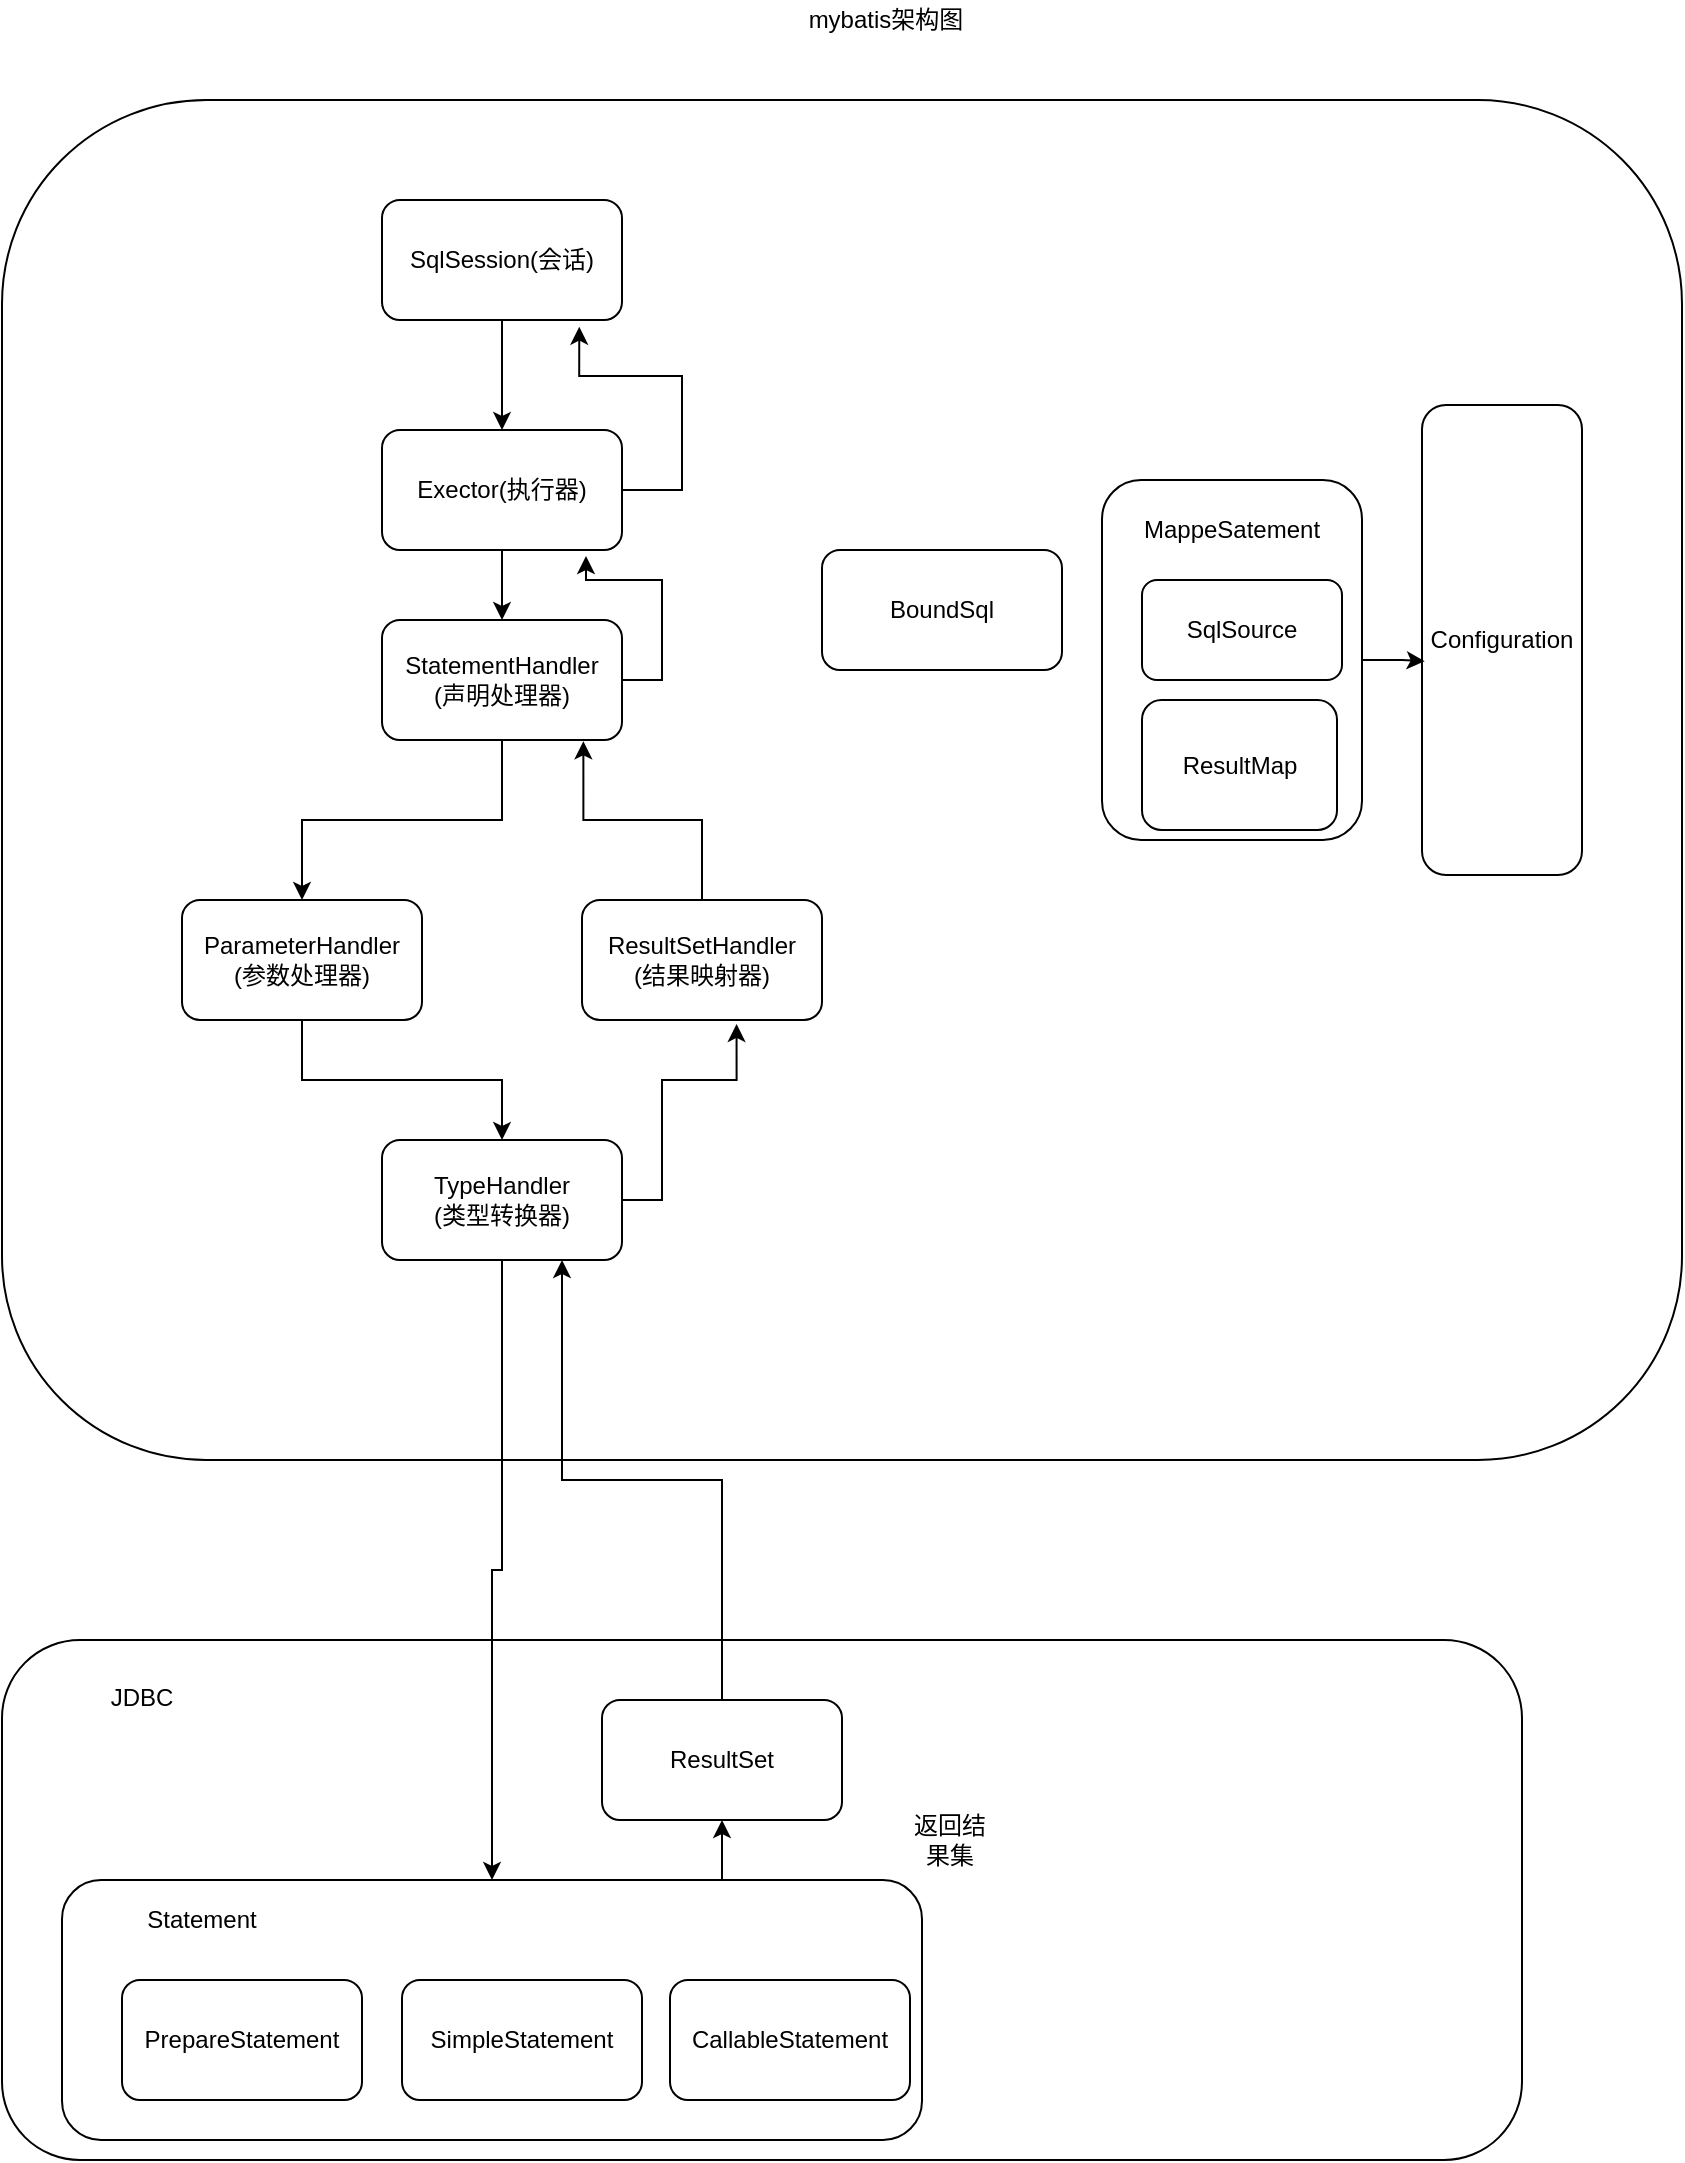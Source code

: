 <mxfile version="13.7.3" type="device"><diagram id="B8-XM88KcGqmaIFSh2E9" name="mybatis层次结构"><mxGraphModel dx="782" dy="497" grid="1" gridSize="10" guides="1" tooltips="1" connect="1" arrows="1" fold="1" page="1" pageScale="1" pageWidth="827" pageHeight="1169" math="0" shadow="0"><root><mxCell id="0"/><mxCell id="1" parent="0"/><mxCell id="J8ddWAYjF3sSBhXxfMiQ-1" value="" style="rounded=1;whiteSpace=wrap;html=1;" vertex="1" parent="1"><mxGeometry x="20" y="380" width="840" height="680" as="geometry"/></mxCell><mxCell id="J8ddWAYjF3sSBhXxfMiQ-2" value="" style="rounded=1;whiteSpace=wrap;html=1;" vertex="1" parent="1"><mxGeometry x="20" y="1150" width="760" height="260" as="geometry"/></mxCell><mxCell id="J8ddWAYjF3sSBhXxfMiQ-3" value="mybatis架构图" style="text;html=1;strokeColor=none;fillColor=none;align=center;verticalAlign=middle;whiteSpace=wrap;rounded=0;" vertex="1" parent="1"><mxGeometry x="394" y="330" width="136" height="20" as="geometry"/></mxCell><mxCell id="J8ddWAYjF3sSBhXxfMiQ-13" style="edgeStyle=orthogonalEdgeStyle;rounded=0;orthogonalLoop=1;jettySize=auto;html=1;entryX=0.5;entryY=0;entryDx=0;entryDy=0;" edge="1" parent="1" source="J8ddWAYjF3sSBhXxfMiQ-4" target="J8ddWAYjF3sSBhXxfMiQ-6"><mxGeometry relative="1" as="geometry"/></mxCell><mxCell id="J8ddWAYjF3sSBhXxfMiQ-4" value="SqlSession(会话)" style="rounded=1;whiteSpace=wrap;html=1;" vertex="1" parent="1"><mxGeometry x="210" y="430" width="120" height="60" as="geometry"/></mxCell><mxCell id="J8ddWAYjF3sSBhXxfMiQ-21" style="edgeStyle=orthogonalEdgeStyle;rounded=0;orthogonalLoop=1;jettySize=auto;html=1;entryX=0.5;entryY=0;entryDx=0;entryDy=0;" edge="1" parent="1" source="J8ddWAYjF3sSBhXxfMiQ-5" target="J8ddWAYjF3sSBhXxfMiQ-9"><mxGeometry relative="1" as="geometry"/></mxCell><mxCell id="J8ddWAYjF3sSBhXxfMiQ-5" value="ParameterHandler&lt;br&gt;(参数处理器)" style="rounded=1;whiteSpace=wrap;html=1;" vertex="1" parent="1"><mxGeometry x="110" y="780" width="120" height="60" as="geometry"/></mxCell><mxCell id="J8ddWAYjF3sSBhXxfMiQ-14" style="edgeStyle=orthogonalEdgeStyle;rounded=0;orthogonalLoop=1;jettySize=auto;html=1;" edge="1" parent="1" source="J8ddWAYjF3sSBhXxfMiQ-6" target="J8ddWAYjF3sSBhXxfMiQ-7"><mxGeometry relative="1" as="geometry"/></mxCell><mxCell id="J8ddWAYjF3sSBhXxfMiQ-31" style="edgeStyle=orthogonalEdgeStyle;rounded=0;orthogonalLoop=1;jettySize=auto;html=1;entryX=0.822;entryY=1.056;entryDx=0;entryDy=0;entryPerimeter=0;" edge="1" parent="1" source="J8ddWAYjF3sSBhXxfMiQ-6" target="J8ddWAYjF3sSBhXxfMiQ-4"><mxGeometry relative="1" as="geometry"><Array as="points"><mxPoint x="360" y="575"/><mxPoint x="360" y="518"/><mxPoint x="309" y="518"/></Array></mxGeometry></mxCell><mxCell id="J8ddWAYjF3sSBhXxfMiQ-6" value="Exector(执行器)" style="rounded=1;whiteSpace=wrap;html=1;" vertex="1" parent="1"><mxGeometry x="210" y="545" width="120" height="60" as="geometry"/></mxCell><mxCell id="J8ddWAYjF3sSBhXxfMiQ-20" style="edgeStyle=orthogonalEdgeStyle;rounded=0;orthogonalLoop=1;jettySize=auto;html=1;" edge="1" parent="1" source="J8ddWAYjF3sSBhXxfMiQ-7" target="J8ddWAYjF3sSBhXxfMiQ-5"><mxGeometry relative="1" as="geometry"/></mxCell><mxCell id="J8ddWAYjF3sSBhXxfMiQ-30" style="edgeStyle=orthogonalEdgeStyle;rounded=0;orthogonalLoop=1;jettySize=auto;html=1;entryX=0.85;entryY=1.05;entryDx=0;entryDy=0;entryPerimeter=0;" edge="1" parent="1" source="J8ddWAYjF3sSBhXxfMiQ-7" target="J8ddWAYjF3sSBhXxfMiQ-6"><mxGeometry relative="1" as="geometry"><Array as="points"><mxPoint x="350" y="670"/><mxPoint x="350" y="620"/><mxPoint x="312" y="620"/></Array></mxGeometry></mxCell><mxCell id="J8ddWAYjF3sSBhXxfMiQ-7" value="StatementHandler&lt;br&gt;(声明处理器)" style="rounded=1;whiteSpace=wrap;html=1;" vertex="1" parent="1"><mxGeometry x="210" y="640" width="120" height="60" as="geometry"/></mxCell><mxCell id="J8ddWAYjF3sSBhXxfMiQ-29" style="edgeStyle=orthogonalEdgeStyle;rounded=0;orthogonalLoop=1;jettySize=auto;html=1;entryX=0.839;entryY=1.011;entryDx=0;entryDy=0;entryPerimeter=0;" edge="1" parent="1" source="J8ddWAYjF3sSBhXxfMiQ-8" target="J8ddWAYjF3sSBhXxfMiQ-7"><mxGeometry relative="1" as="geometry"/></mxCell><mxCell id="J8ddWAYjF3sSBhXxfMiQ-8" value="ResultSetHandler&lt;br&gt;(结果映射器)" style="rounded=1;whiteSpace=wrap;html=1;" vertex="1" parent="1"><mxGeometry x="310" y="780" width="120" height="60" as="geometry"/></mxCell><mxCell id="J8ddWAYjF3sSBhXxfMiQ-22" style="edgeStyle=orthogonalEdgeStyle;rounded=0;orthogonalLoop=1;jettySize=auto;html=1;" edge="1" parent="1" source="J8ddWAYjF3sSBhXxfMiQ-9" target="J8ddWAYjF3sSBhXxfMiQ-16"><mxGeometry relative="1" as="geometry"/></mxCell><mxCell id="J8ddWAYjF3sSBhXxfMiQ-28" style="edgeStyle=orthogonalEdgeStyle;rounded=0;orthogonalLoop=1;jettySize=auto;html=1;entryX=0.644;entryY=1.033;entryDx=0;entryDy=0;entryPerimeter=0;" edge="1" parent="1" source="J8ddWAYjF3sSBhXxfMiQ-9" target="J8ddWAYjF3sSBhXxfMiQ-8"><mxGeometry relative="1" as="geometry"><Array as="points"><mxPoint x="350" y="930"/><mxPoint x="350" y="870"/><mxPoint x="387" y="870"/></Array></mxGeometry></mxCell><mxCell id="J8ddWAYjF3sSBhXxfMiQ-9" value="TypeHandler&lt;br&gt;(类型转换器)" style="rounded=1;whiteSpace=wrap;html=1;" vertex="1" parent="1"><mxGeometry x="210" y="900" width="120" height="60" as="geometry"/></mxCell><mxCell id="J8ddWAYjF3sSBhXxfMiQ-10" value="Configuration" style="rounded=1;whiteSpace=wrap;html=1;" vertex="1" parent="1"><mxGeometry x="730" y="532.5" width="80" height="235" as="geometry"/></mxCell><mxCell id="J8ddWAYjF3sSBhXxfMiQ-36" style="edgeStyle=orthogonalEdgeStyle;rounded=0;orthogonalLoop=1;jettySize=auto;html=1;entryX=0.017;entryY=0.545;entryDx=0;entryDy=0;entryPerimeter=0;" edge="1" parent="1" source="J8ddWAYjF3sSBhXxfMiQ-11" target="J8ddWAYjF3sSBhXxfMiQ-10"><mxGeometry relative="1" as="geometry"/></mxCell><mxCell id="J8ddWAYjF3sSBhXxfMiQ-11" value="" style="rounded=1;whiteSpace=wrap;html=1;" vertex="1" parent="1"><mxGeometry x="570" y="570" width="130" height="180" as="geometry"/></mxCell><mxCell id="J8ddWAYjF3sSBhXxfMiQ-12" value="BoundSql" style="rounded=1;whiteSpace=wrap;html=1;" vertex="1" parent="1"><mxGeometry x="430" y="605" width="120" height="60" as="geometry"/></mxCell><mxCell id="J8ddWAYjF3sSBhXxfMiQ-25" style="edgeStyle=orthogonalEdgeStyle;rounded=0;orthogonalLoop=1;jettySize=auto;html=1;entryX=0.75;entryY=1;entryDx=0;entryDy=0;" edge="1" parent="1" source="J8ddWAYjF3sSBhXxfMiQ-15" target="J8ddWAYjF3sSBhXxfMiQ-9"><mxGeometry relative="1" as="geometry"/></mxCell><mxCell id="J8ddWAYjF3sSBhXxfMiQ-15" value="ResultSet" style="rounded=1;whiteSpace=wrap;html=1;" vertex="1" parent="1"><mxGeometry x="320" y="1180" width="120" height="60" as="geometry"/></mxCell><mxCell id="J8ddWAYjF3sSBhXxfMiQ-24" style="edgeStyle=orthogonalEdgeStyle;rounded=0;orthogonalLoop=1;jettySize=auto;html=1;exitX=0.75;exitY=0;exitDx=0;exitDy=0;entryX=0.5;entryY=1;entryDx=0;entryDy=0;" edge="1" parent="1" source="J8ddWAYjF3sSBhXxfMiQ-16" target="J8ddWAYjF3sSBhXxfMiQ-15"><mxGeometry relative="1" as="geometry"/></mxCell><mxCell id="J8ddWAYjF3sSBhXxfMiQ-16" value="" style="rounded=1;whiteSpace=wrap;html=1;" vertex="1" parent="1"><mxGeometry x="50" y="1270" width="430" height="130" as="geometry"/></mxCell><mxCell id="J8ddWAYjF3sSBhXxfMiQ-17" value="PrepareStatement" style="rounded=1;whiteSpace=wrap;html=1;" vertex="1" parent="1"><mxGeometry x="80" y="1320" width="120" height="60" as="geometry"/></mxCell><mxCell id="J8ddWAYjF3sSBhXxfMiQ-18" value="&lt;span&gt;SimpleStatement&lt;/span&gt;" style="rounded=1;whiteSpace=wrap;html=1;" vertex="1" parent="1"><mxGeometry x="220" y="1320" width="120" height="60" as="geometry"/></mxCell><mxCell id="J8ddWAYjF3sSBhXxfMiQ-19" value="&lt;span&gt;CallableStatement&lt;/span&gt;" style="rounded=1;whiteSpace=wrap;html=1;" vertex="1" parent="1"><mxGeometry x="354" y="1320" width="120" height="60" as="geometry"/></mxCell><mxCell id="J8ddWAYjF3sSBhXxfMiQ-23" value="Statement" style="text;html=1;strokeColor=none;fillColor=none;align=center;verticalAlign=middle;whiteSpace=wrap;rounded=0;" vertex="1" parent="1"><mxGeometry x="100" y="1280" width="40" height="20" as="geometry"/></mxCell><mxCell id="J8ddWAYjF3sSBhXxfMiQ-26" value="返回结果集" style="text;html=1;strokeColor=none;fillColor=none;align=center;verticalAlign=middle;whiteSpace=wrap;rounded=0;" vertex="1" parent="1"><mxGeometry x="474" y="1240" width="40" height="20" as="geometry"/></mxCell><mxCell id="J8ddWAYjF3sSBhXxfMiQ-32" value="JDBC" style="text;html=1;strokeColor=none;fillColor=none;align=center;verticalAlign=middle;whiteSpace=wrap;rounded=0;" vertex="1" parent="1"><mxGeometry x="70" y="1169" width="40" height="20" as="geometry"/></mxCell><mxCell id="J8ddWAYjF3sSBhXxfMiQ-33" value="SqlSource" style="rounded=1;whiteSpace=wrap;html=1;" vertex="1" parent="1"><mxGeometry x="590" y="620" width="100" height="50" as="geometry"/></mxCell><mxCell id="J8ddWAYjF3sSBhXxfMiQ-34" value="ResultMap" style="rounded=1;whiteSpace=wrap;html=1;" vertex="1" parent="1"><mxGeometry x="590" y="680" width="97.5" height="65" as="geometry"/></mxCell><mxCell id="J8ddWAYjF3sSBhXxfMiQ-35" value="MappeSatement" style="text;html=1;strokeColor=none;fillColor=none;align=center;verticalAlign=middle;whiteSpace=wrap;rounded=0;" vertex="1" parent="1"><mxGeometry x="615" y="585" width="40" height="20" as="geometry"/></mxCell></root></mxGraphModel></diagram></mxfile>